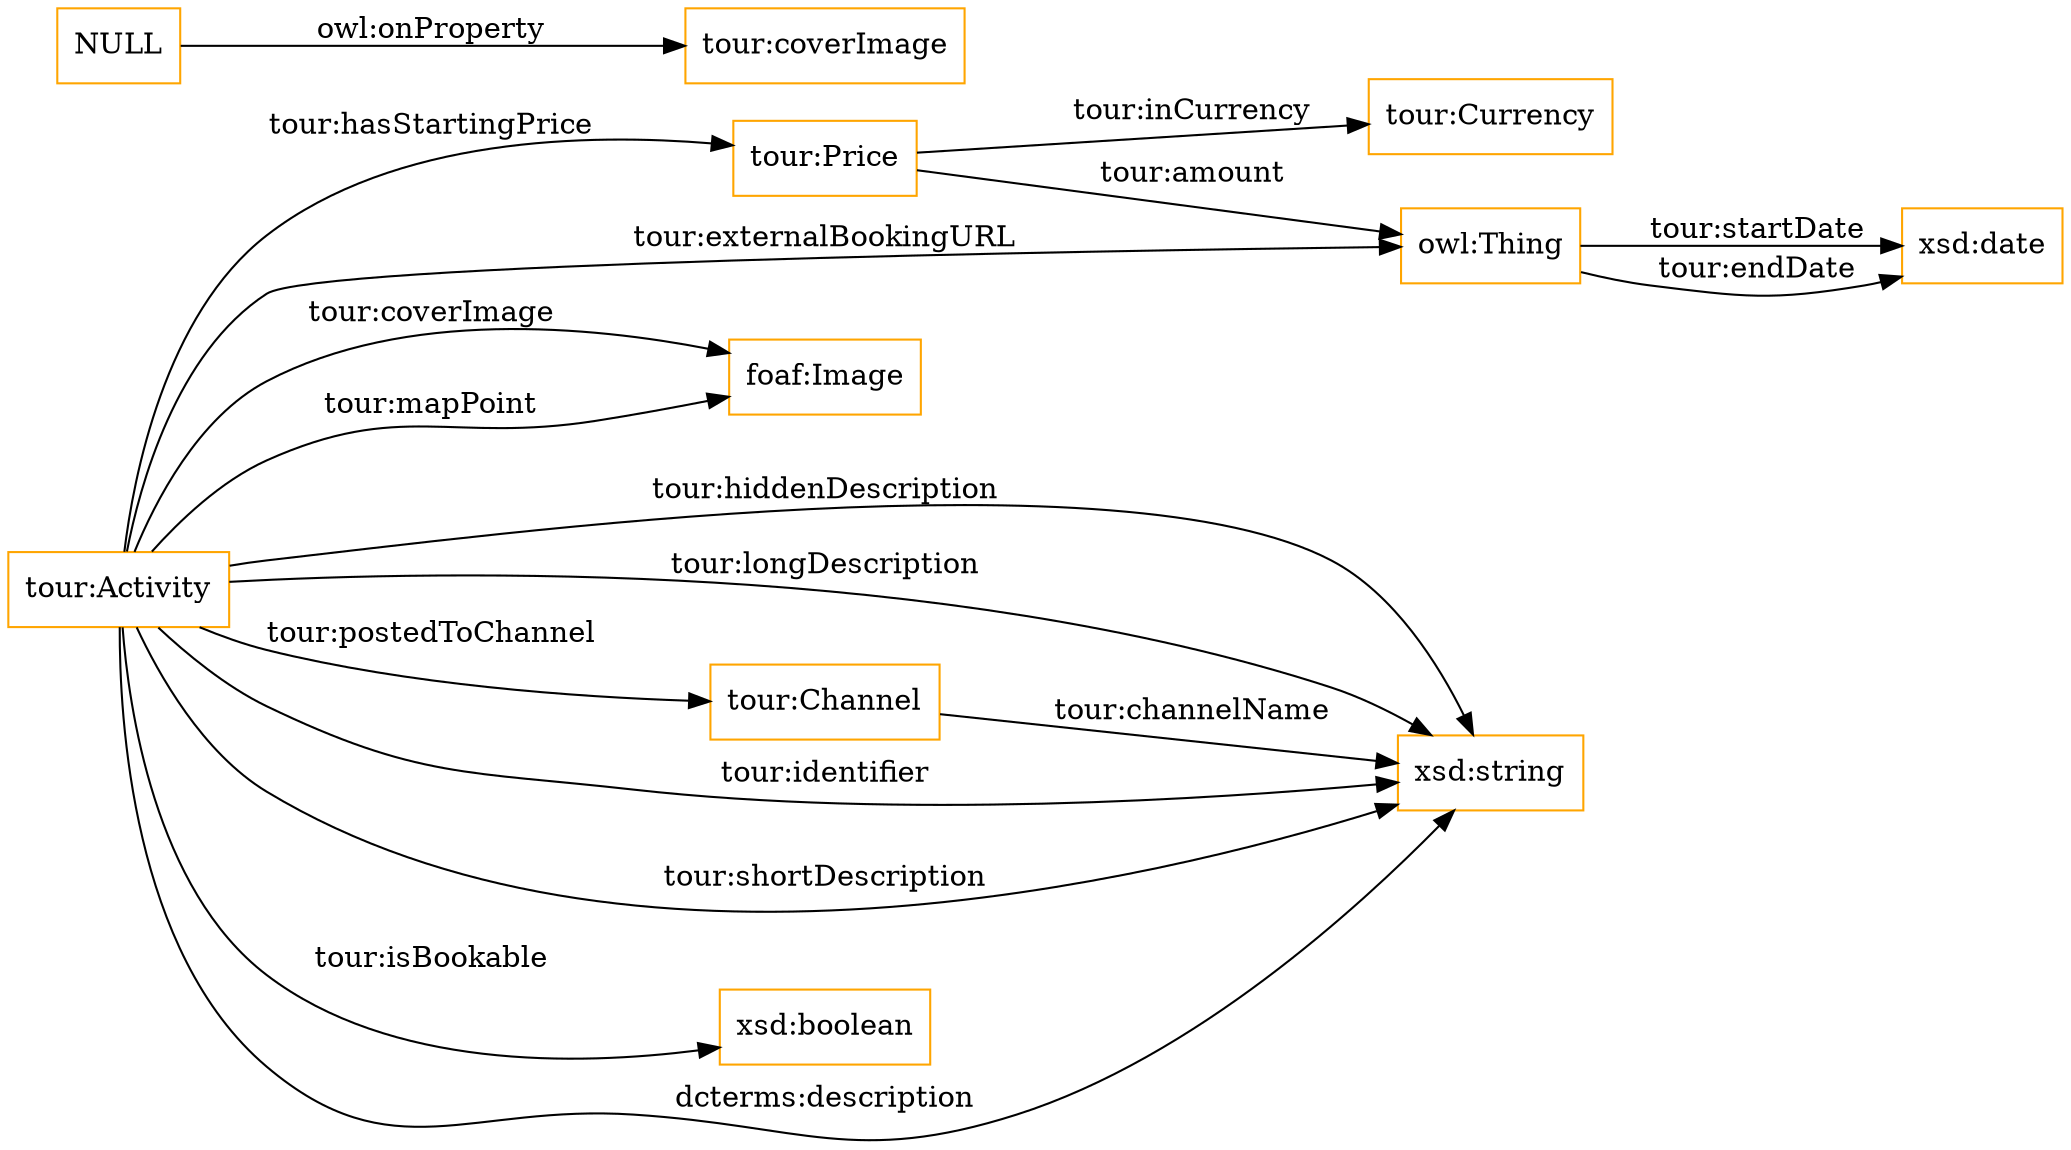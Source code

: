 digraph ar2dtool_diagram { 
rankdir=LR;
size="1501"
node [shape = rectangle, color="orange"]; "tour:Price" "tour:Currency" "tour:Channel" "tour:Activity" "foaf:Image" ; /*classes style*/
	"NULL" -> "tour:coverImage" [ label = "owl:onProperty" ];
	"tour:Activity" -> "xsd:string" [ label = "tour:identifier" ];
	"tour:Activity" -> "xsd:string" [ label = "tour:shortDescription" ];
	"tour:Price" -> "tour:Currency" [ label = "tour:inCurrency" ];
	"tour:Activity" -> "tour:Channel" [ label = "tour:postedToChannel" ];
	"tour:Activity" -> "xsd:string" [ label = "dcterms:description" ];
	"tour:Channel" -> "xsd:string" [ label = "tour:channelName" ];
	"tour:Activity" -> "xsd:string" [ label = "tour:hiddenDescription" ];
	"tour:Activity" -> "xsd:boolean" [ label = "tour:isBookable" ];
	"owl:Thing" -> "xsd:date" [ label = "tour:startDate" ];
	"tour:Activity" -> "foaf:Image" [ label = "tour:coverImage" ];
	"tour:Activity" -> "xsd:string" [ label = "tour:longDescription" ];
	"tour:Activity" -> "owl:Thing" [ label = "tour:externalBookingURL" ];
	"tour:Activity" -> "foaf:Image" [ label = "tour:mapPoint" ];
	"tour:Price" -> "owl:Thing" [ label = "tour:amount" ];
	"owl:Thing" -> "xsd:date" [ label = "tour:endDate" ];
	"tour:Activity" -> "tour:Price" [ label = "tour:hasStartingPrice" ];

}

